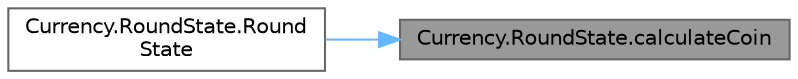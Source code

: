 digraph "Currency.RoundState.calculateCoin"
{
 // LATEX_PDF_SIZE
  bgcolor="transparent";
  edge [fontname=Helvetica,fontsize=10,labelfontname=Helvetica,labelfontsize=10];
  node [fontname=Helvetica,fontsize=10,shape=box,height=0.2,width=0.4];
  rankdir="RL";
  Node1 [id="Node000001",label="Currency.RoundState.calculateCoin",height=0.2,width=0.4,color="gray40", fillcolor="grey60", style="filled", fontcolor="black",tooltip=" "];
  Node1 -> Node2 [id="edge1_Node000001_Node000002",dir="back",color="steelblue1",style="solid",tooltip=" "];
  Node2 [id="Node000002",label="Currency.RoundState.Round\lState",height=0.2,width=0.4,color="grey40", fillcolor="white", style="filled",URL="$class_currency_1_1_round_state.html#a56b85ae03c3844d9d9c67607c25c8b19",tooltip=" "];
}
